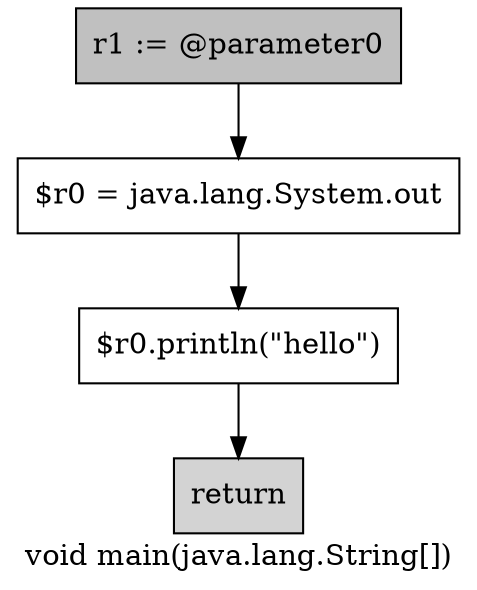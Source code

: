 digraph "void main(java.lang.String[])" {
    label="void main(java.lang.String[])";
    node [shape=box];
    "0" [style=filled,fillcolor=gray,label="r1 := @parameter0",];
    "1" [label="$r0 = java.lang.System.out",];
    "0"->"1";
    "2" [label="$r0.println(\"hello\")",];
    "1"->"2";
    "3" [style=filled,fillcolor=lightgray,label="return",];
    "2"->"3";
}
